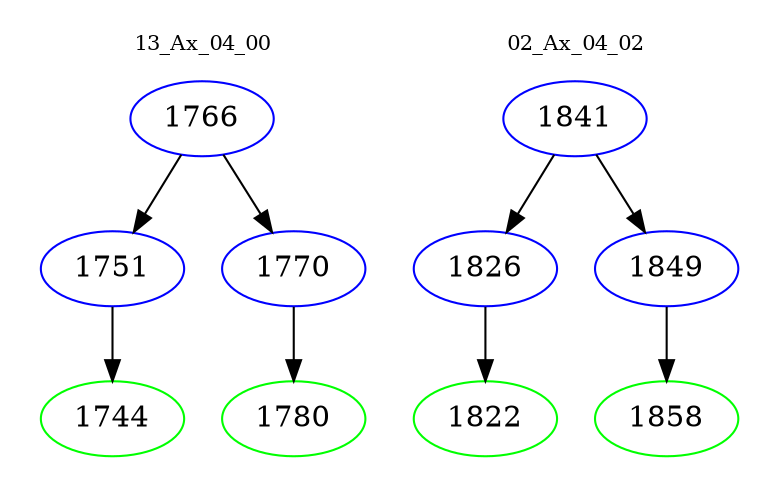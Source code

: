 digraph{
subgraph cluster_0 {
color = white
label = "13_Ax_04_00";
fontsize=10;
T0_1766 [label="1766", color="blue"]
T0_1766 -> T0_1751 [color="black"]
T0_1751 [label="1751", color="blue"]
T0_1751 -> T0_1744 [color="black"]
T0_1744 [label="1744", color="green"]
T0_1766 -> T0_1770 [color="black"]
T0_1770 [label="1770", color="blue"]
T0_1770 -> T0_1780 [color="black"]
T0_1780 [label="1780", color="green"]
}
subgraph cluster_1 {
color = white
label = "02_Ax_04_02";
fontsize=10;
T1_1841 [label="1841", color="blue"]
T1_1841 -> T1_1826 [color="black"]
T1_1826 [label="1826", color="blue"]
T1_1826 -> T1_1822 [color="black"]
T1_1822 [label="1822", color="green"]
T1_1841 -> T1_1849 [color="black"]
T1_1849 [label="1849", color="blue"]
T1_1849 -> T1_1858 [color="black"]
T1_1858 [label="1858", color="green"]
}
}
